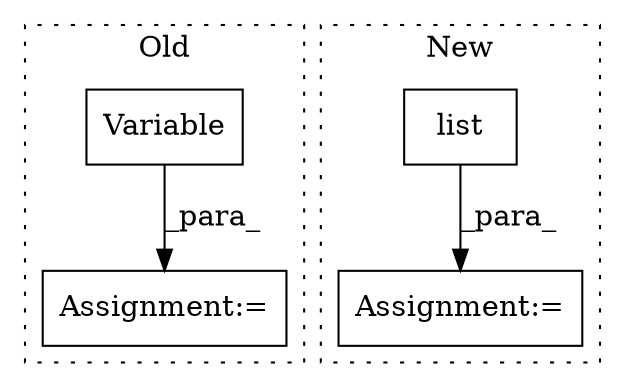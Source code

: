 digraph G {
subgraph cluster0 {
1 [label="Variable" a="32" s="926,975" l="9,1" shape="box"];
4 [label="Assignment:=" a="7" s="984" l="1" shape="box"];
label = "Old";
style="dotted";
}
subgraph cluster1 {
2 [label="list" a="32" s="743,760" l="5,1" shape="box"];
3 [label="Assignment:=" a="7" s="975" l="1" shape="box"];
label = "New";
style="dotted";
}
1 -> 4 [label="_para_"];
2 -> 3 [label="_para_"];
}